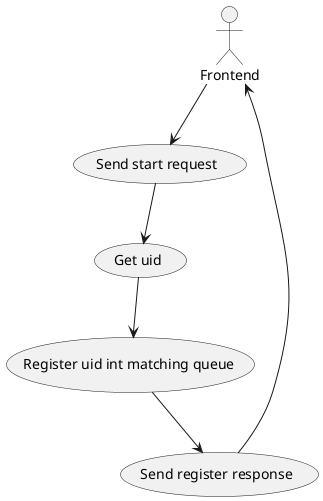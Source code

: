 @startuml usecase1

"Frontend" as fe
usecase "Send start request" as uc1
usecase "Get uid" as uc2
usecase "Register uid int matching queue" as uc3
usecase "Send register response" as uc4

fe --> uc1
uc1 --> uc2
uc2 --> uc3
uc3 --> uc4
uc4 --> fe


@endmul